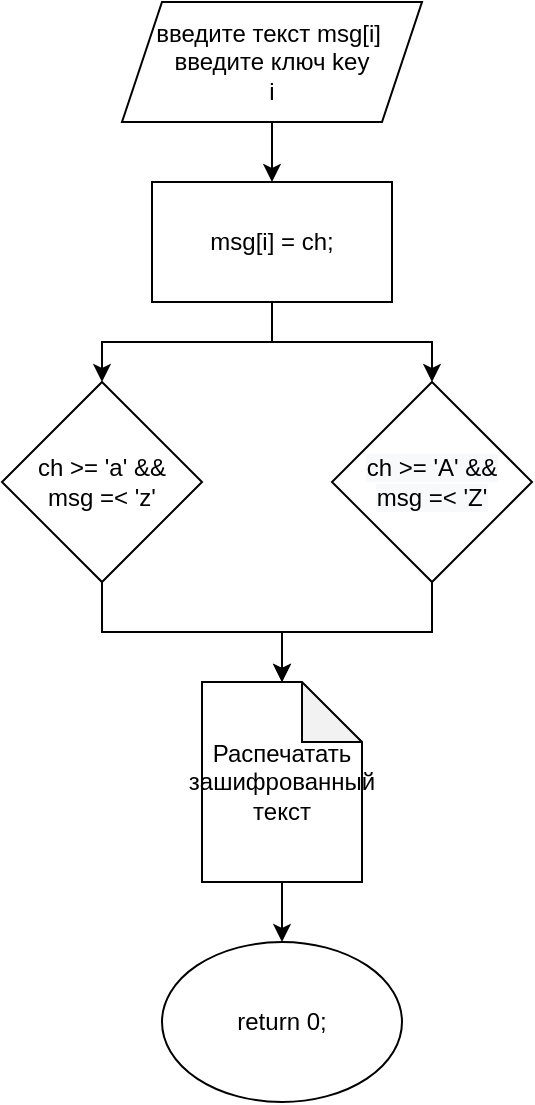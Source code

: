 <mxfile version="13.9.2" type="github"><diagram id="wBXuieqLerbXhMsovymg" name="Page-1"><mxGraphModel dx="1054" dy="661" grid="1" gridSize="10" guides="1" tooltips="1" connect="1" arrows="1" fold="1" page="1" pageScale="1" pageWidth="850" pageHeight="1100" background="#ffffff" math="0" shadow="0"><root><mxCell id="0"/><mxCell id="1" parent="0"/><mxCell id="MhuMRq-4_MMUdoNiVEPm-3" value="" style="edgeStyle=orthogonalEdgeStyle;rounded=0;orthogonalLoop=1;jettySize=auto;html=1;" edge="1" parent="1" source="MhuMRq-4_MMUdoNiVEPm-1" target="MhuMRq-4_MMUdoNiVEPm-2"><mxGeometry relative="1" as="geometry"/></mxCell><mxCell id="MhuMRq-4_MMUdoNiVEPm-1" value="&lt;span&gt;введите текст&amp;nbsp;&lt;/span&gt;msg[i]&amp;nbsp;&lt;br&gt;&lt;span&gt;введите ключ key&lt;br&gt;&lt;/span&gt;i&lt;span&gt;&lt;br&gt;&lt;/span&gt;" style="shape=parallelogram;perimeter=parallelogramPerimeter;whiteSpace=wrap;html=1;fixedSize=1;" vertex="1" parent="1"><mxGeometry x="320" y="30" width="150" height="60" as="geometry"/></mxCell><mxCell id="MhuMRq-4_MMUdoNiVEPm-5" value="" style="edgeStyle=orthogonalEdgeStyle;rounded=0;orthogonalLoop=1;jettySize=auto;html=1;" edge="1" parent="1" source="MhuMRq-4_MMUdoNiVEPm-2" target="MhuMRq-4_MMUdoNiVEPm-4"><mxGeometry relative="1" as="geometry"/></mxCell><mxCell id="MhuMRq-4_MMUdoNiVEPm-11" value="" style="edgeStyle=orthogonalEdgeStyle;rounded=0;orthogonalLoop=1;jettySize=auto;html=1;" edge="1" parent="1" source="MhuMRq-4_MMUdoNiVEPm-2" target="MhuMRq-4_MMUdoNiVEPm-10"><mxGeometry relative="1" as="geometry"/></mxCell><mxCell id="MhuMRq-4_MMUdoNiVEPm-2" value="msg[i] = ch;" style="whiteSpace=wrap;html=1;" vertex="1" parent="1"><mxGeometry x="335" y="120" width="120" height="60" as="geometry"/></mxCell><mxCell id="MhuMRq-4_MMUdoNiVEPm-7" value="" style="edgeStyle=orthogonalEdgeStyle;rounded=0;orthogonalLoop=1;jettySize=auto;html=1;" edge="1" parent="1" source="MhuMRq-4_MMUdoNiVEPm-4" target="MhuMRq-4_MMUdoNiVEPm-6"><mxGeometry relative="1" as="geometry"/></mxCell><mxCell id="MhuMRq-4_MMUdoNiVEPm-4" value="ch &amp;gt;= 'a' &amp;amp;&amp;amp; &lt;br&gt;msg =&amp;lt; 'z'" style="rhombus;whiteSpace=wrap;html=1;" vertex="1" parent="1"><mxGeometry x="260" y="220" width="100" height="100" as="geometry"/></mxCell><mxCell id="MhuMRq-4_MMUdoNiVEPm-9" value="" style="edgeStyle=orthogonalEdgeStyle;rounded=0;orthogonalLoop=1;jettySize=auto;html=1;" edge="1" parent="1" source="MhuMRq-4_MMUdoNiVEPm-6" target="MhuMRq-4_MMUdoNiVEPm-8"><mxGeometry relative="1" as="geometry"/></mxCell><mxCell id="MhuMRq-4_MMUdoNiVEPm-6" value="Распечатать зашифрованный текст" style="shape=note;whiteSpace=wrap;html=1;backgroundOutline=1;darkOpacity=0.05;rotation=0;" vertex="1" parent="1"><mxGeometry x="360" y="370" width="80" height="100" as="geometry"/></mxCell><mxCell id="MhuMRq-4_MMUdoNiVEPm-8" value="return 0;" style="ellipse;whiteSpace=wrap;html=1;" vertex="1" parent="1"><mxGeometry x="340" y="500" width="120" height="80" as="geometry"/></mxCell><mxCell id="MhuMRq-4_MMUdoNiVEPm-12" value="" style="edgeStyle=orthogonalEdgeStyle;rounded=0;orthogonalLoop=1;jettySize=auto;html=1;" edge="1" parent="1" source="MhuMRq-4_MMUdoNiVEPm-10" target="MhuMRq-4_MMUdoNiVEPm-6"><mxGeometry relative="1" as="geometry"/></mxCell><mxCell id="MhuMRq-4_MMUdoNiVEPm-10" value="&lt;span style=&quot;color: rgb(0 , 0 , 0) ; font-family: &amp;#34;helvetica&amp;#34; ; font-size: 12px ; font-style: normal ; font-weight: 400 ; letter-spacing: normal ; text-align: center ; text-indent: 0px ; text-transform: none ; word-spacing: 0px ; background-color: rgb(248 , 249 , 250) ; display: inline ; float: none&quot;&gt;ch &amp;gt;= 'A' &amp;amp;&amp;amp; &lt;br&gt;msg =&amp;lt; 'Z'&lt;/span&gt;" style="rhombus;whiteSpace=wrap;html=1;" vertex="1" parent="1"><mxGeometry x="425" y="220" width="100" height="100" as="geometry"/></mxCell></root></mxGraphModel></diagram></mxfile>
